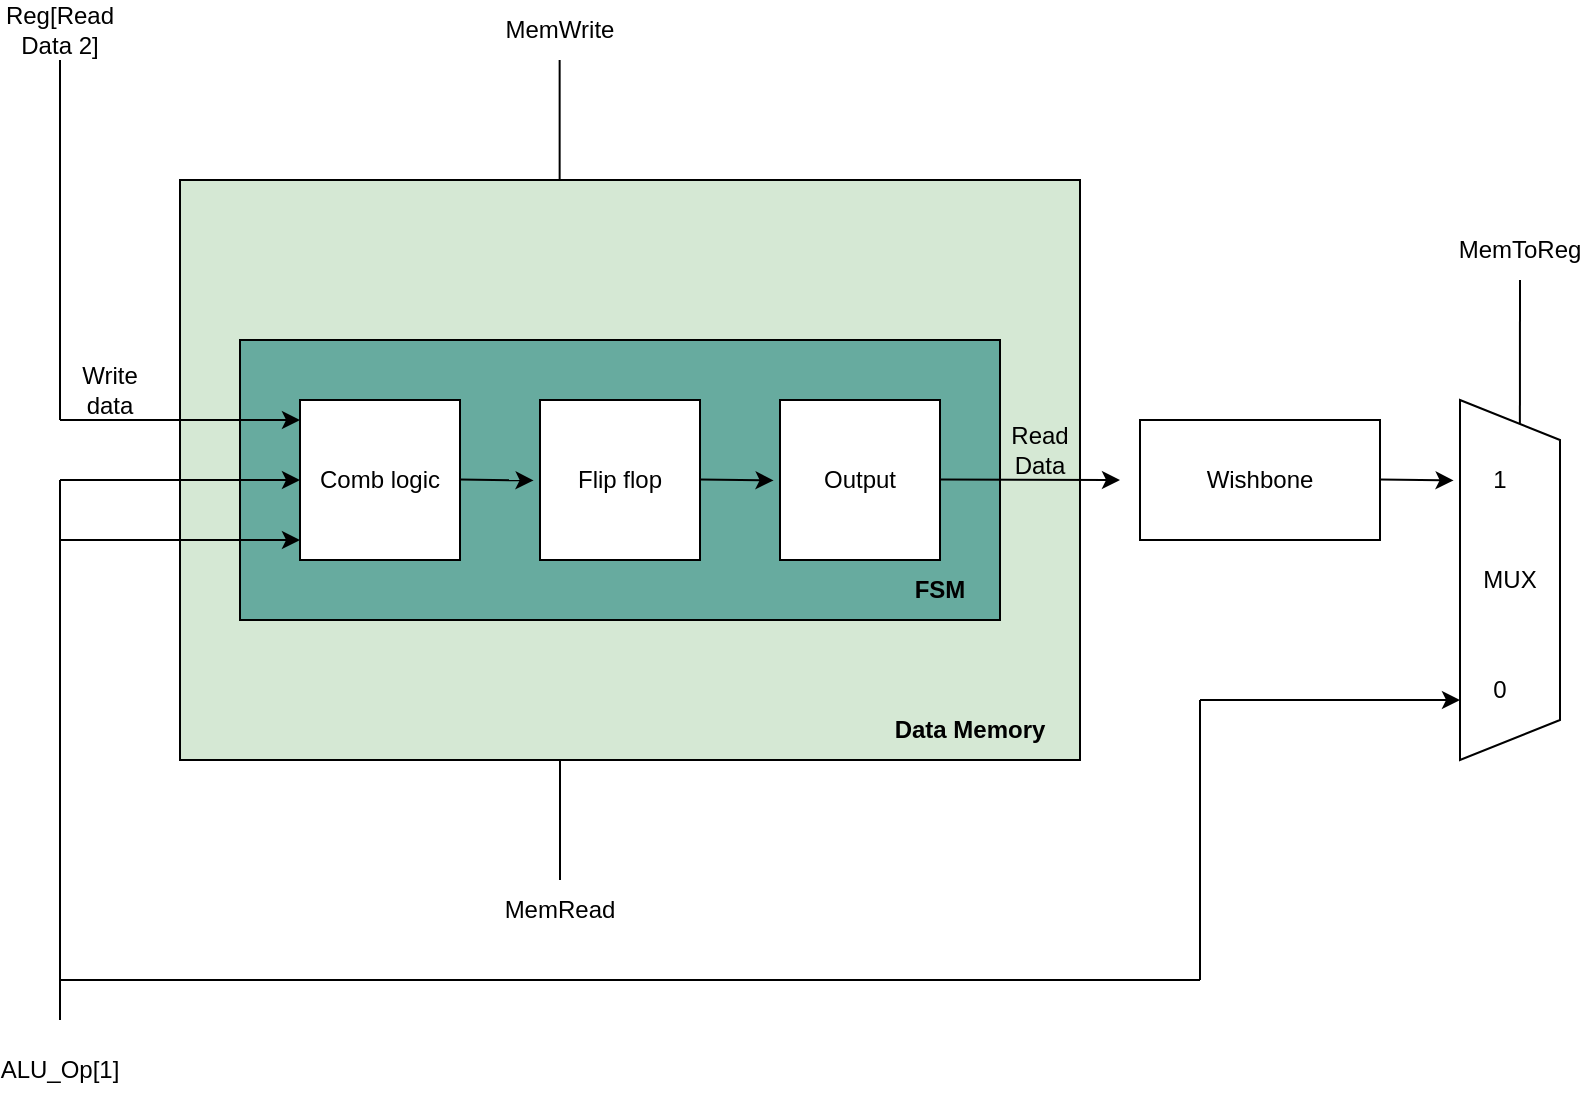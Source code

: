 <mxfile version="24.5.5" type="github">
  <diagram name="Page-1" id="md8SmpztBAXeXUs2XrLH">
    <mxGraphModel dx="802" dy="803" grid="1" gridSize="10" guides="1" tooltips="1" connect="1" arrows="1" fold="1" page="1" pageScale="1" pageWidth="850" pageHeight="1100" math="0" shadow="0">
      <root>
        <mxCell id="0" />
        <mxCell id="1" parent="0" />
        <mxCell id="D04FGHXcS4jqbybdASdp-24" value="" style="rounded=0;whiteSpace=wrap;html=1;fillColor=#D5E8D4;strokeColor=#000000;" vertex="1" parent="1">
          <mxGeometry x="130" y="170" width="450" height="290" as="geometry" />
        </mxCell>
        <mxCell id="D04FGHXcS4jqbybdASdp-25" value="" style="rounded=0;whiteSpace=wrap;html=1;strokeColor=#000000;fillColor=#67AB9F;" vertex="1" parent="1">
          <mxGeometry x="160" y="250" width="380" height="140" as="geometry" />
        </mxCell>
        <mxCell id="D04FGHXcS4jqbybdASdp-26" value="Comb&lt;span style=&quot;color: rgba(0, 0, 0, 0); font-family: monospace; font-size: 0px; text-align: start; text-wrap: nowrap;&quot;&gt;%3CmxGraphModel%3E%3Croot%3E%3CmxCell%20id%3D%220%22%2F%3E%3CmxCell%20id%3D%221%22%20parent%3D%220%22%2F%3E%3CmxCell%20id%3D%222%22%20value%3D%22%26lt%3Bp%20style%3D%26quot%3Bline-height%3A%20120%25%3B%26quot%3B%26gt%3BRead%20or%20write%20data%26lt%3B%2Fp%26gt%3B%22%20style%3D%22text%3Bhtml%3D1%3Balign%3Dcenter%3BverticalAlign%3Dmiddle%3BwhiteSpace%3Dwrap%3Brounded%3D0%3B%22%20vertex%3D%221%22%20parent%3D%221%22%3E%3CmxGeometry%20x%3D%22460%22%20y%3D%22490%22%20width%3D%2270%22%20height%3D%2230%22%20as%3D%22geometry%22%2F%3E%3C%2FmxCell%3E%3C%2Froot%3E%3C%2FmxGraphModel%3E&lt;/span&gt;&amp;nbsp;logic" style="rounded=0;whiteSpace=wrap;html=1;" vertex="1" parent="1">
          <mxGeometry x="190" y="280" width="80" height="80" as="geometry" />
        </mxCell>
        <mxCell id="D04FGHXcS4jqbybdASdp-27" value="Flip flop" style="rounded=0;whiteSpace=wrap;html=1;" vertex="1" parent="1">
          <mxGeometry x="310" y="280" width="80" height="80" as="geometry" />
        </mxCell>
        <mxCell id="D04FGHXcS4jqbybdASdp-28" value="Output" style="rounded=0;whiteSpace=wrap;html=1;" vertex="1" parent="1">
          <mxGeometry x="430" y="280" width="80" height="80" as="geometry" />
        </mxCell>
        <mxCell id="D04FGHXcS4jqbybdASdp-29" value="" style="endArrow=classic;html=1;rounded=0;entryX=-0.04;entryY=0.506;entryDx=0;entryDy=0;entryPerimeter=0;" edge="1" parent="1">
          <mxGeometry width="50" height="50" relative="1" as="geometry">
            <mxPoint x="270" y="319.76" as="sourcePoint" />
            <mxPoint x="306.8" y="320.24" as="targetPoint" />
          </mxGeometry>
        </mxCell>
        <mxCell id="D04FGHXcS4jqbybdASdp-30" value="" style="endArrow=classic;html=1;rounded=0;entryX=-0.04;entryY=0.506;entryDx=0;entryDy=0;entryPerimeter=0;" edge="1" parent="1">
          <mxGeometry width="50" height="50" relative="1" as="geometry">
            <mxPoint x="390" y="319.76" as="sourcePoint" />
            <mxPoint x="426.8" y="320.24" as="targetPoint" />
          </mxGeometry>
        </mxCell>
        <mxCell id="D04FGHXcS4jqbybdASdp-31" value="" style="endArrow=classic;html=1;rounded=0;" edge="1" parent="1">
          <mxGeometry width="50" height="50" relative="1" as="geometry">
            <mxPoint x="510" y="319.76" as="sourcePoint" />
            <mxPoint x="600" y="320" as="targetPoint" />
          </mxGeometry>
        </mxCell>
        <mxCell id="D04FGHXcS4jqbybdASdp-32" value="Wishbone" style="rounded=0;whiteSpace=wrap;html=1;" vertex="1" parent="1">
          <mxGeometry x="610" y="290" width="120" height="60" as="geometry" />
        </mxCell>
        <mxCell id="D04FGHXcS4jqbybdASdp-33" value="" style="endArrow=classic;html=1;rounded=0;entryX=-0.04;entryY=0.506;entryDx=0;entryDy=0;entryPerimeter=0;" edge="1" parent="1">
          <mxGeometry width="50" height="50" relative="1" as="geometry">
            <mxPoint x="730" y="319.76" as="sourcePoint" />
            <mxPoint x="766.8" y="320.24" as="targetPoint" />
          </mxGeometry>
        </mxCell>
        <mxCell id="D04FGHXcS4jqbybdASdp-34" value="" style="shape=trapezoid;perimeter=trapezoidPerimeter;whiteSpace=wrap;html=1;fixedSize=1;rotation=0;direction=south;" vertex="1" parent="1">
          <mxGeometry x="770" y="280" width="50" height="180" as="geometry" />
        </mxCell>
        <mxCell id="D04FGHXcS4jqbybdASdp-35" value="1" style="text;html=1;align=center;verticalAlign=middle;whiteSpace=wrap;rounded=0;" vertex="1" parent="1">
          <mxGeometry x="760" y="305" width="60" height="30" as="geometry" />
        </mxCell>
        <mxCell id="D04FGHXcS4jqbybdASdp-36" value="0" style="text;html=1;align=center;verticalAlign=middle;whiteSpace=wrap;rounded=0;" vertex="1" parent="1">
          <mxGeometry x="760" y="410" width="60" height="30" as="geometry" />
        </mxCell>
        <mxCell id="D04FGHXcS4jqbybdASdp-37" value="MUX" style="text;html=1;align=center;verticalAlign=middle;whiteSpace=wrap;rounded=0;" vertex="1" parent="1">
          <mxGeometry x="765" y="355" width="60" height="30" as="geometry" />
        </mxCell>
        <mxCell id="D04FGHXcS4jqbybdASdp-38" value="&lt;b&gt;FSM&lt;/b&gt;" style="text;html=1;align=center;verticalAlign=middle;whiteSpace=wrap;rounded=0;" vertex="1" parent="1">
          <mxGeometry x="480" y="360" width="60" height="30" as="geometry" />
        </mxCell>
        <mxCell id="D04FGHXcS4jqbybdASdp-39" value="&lt;b&gt;Data Memory&lt;/b&gt;" style="text;html=1;align=center;verticalAlign=middle;whiteSpace=wrap;rounded=0;" vertex="1" parent="1">
          <mxGeometry x="480" y="430" width="90" height="30" as="geometry" />
        </mxCell>
        <mxCell id="D04FGHXcS4jqbybdASdp-40" value="Read Data" style="text;html=1;align=center;verticalAlign=middle;whiteSpace=wrap;rounded=0;" vertex="1" parent="1">
          <mxGeometry x="540" y="290" width="40" height="30" as="geometry" />
        </mxCell>
        <mxCell id="D04FGHXcS4jqbybdASdp-41" value="" style="endArrow=classic;html=1;rounded=0;" edge="1" parent="1">
          <mxGeometry width="50" height="50" relative="1" as="geometry">
            <mxPoint x="70" y="290" as="sourcePoint" />
            <mxPoint x="190" y="290" as="targetPoint" />
          </mxGeometry>
        </mxCell>
        <mxCell id="D04FGHXcS4jqbybdASdp-42" value="" style="endArrow=none;html=1;rounded=0;" edge="1" parent="1">
          <mxGeometry width="50" height="50" relative="1" as="geometry">
            <mxPoint x="70" y="290" as="sourcePoint" />
            <mxPoint x="70" y="110" as="targetPoint" />
          </mxGeometry>
        </mxCell>
        <mxCell id="D04FGHXcS4jqbybdASdp-43" value="Reg[Read Data 2]" style="text;html=1;align=center;verticalAlign=middle;whiteSpace=wrap;rounded=0;" vertex="1" parent="1">
          <mxGeometry x="40" y="80" width="60" height="30" as="geometry" />
        </mxCell>
        <mxCell id="D04FGHXcS4jqbybdASdp-44" value="Write data" style="text;html=1;align=center;verticalAlign=middle;whiteSpace=wrap;rounded=0;" vertex="1" parent="1">
          <mxGeometry x="70" y="260" width="50" height="30" as="geometry" />
        </mxCell>
        <mxCell id="D04FGHXcS4jqbybdASdp-45" value="" style="endArrow=classic;html=1;rounded=0;" edge="1" parent="1">
          <mxGeometry width="50" height="50" relative="1" as="geometry">
            <mxPoint x="70" y="320" as="sourcePoint" />
            <mxPoint x="190" y="320" as="targetPoint" />
          </mxGeometry>
        </mxCell>
        <mxCell id="D04FGHXcS4jqbybdASdp-48" value="" style="endArrow=classic;html=1;rounded=0;" edge="1" parent="1">
          <mxGeometry width="50" height="50" relative="1" as="geometry">
            <mxPoint x="70" y="350" as="sourcePoint" />
            <mxPoint x="190" y="350" as="targetPoint" />
          </mxGeometry>
        </mxCell>
        <mxCell id="D04FGHXcS4jqbybdASdp-49" value="" style="endArrow=none;html=1;rounded=0;" edge="1" parent="1">
          <mxGeometry width="50" height="50" relative="1" as="geometry">
            <mxPoint x="70" y="590" as="sourcePoint" />
            <mxPoint x="70" y="320" as="targetPoint" />
          </mxGeometry>
        </mxCell>
        <mxCell id="D04FGHXcS4jqbybdASdp-50" value="" style="endArrow=classic;html=1;rounded=0;" edge="1" parent="1">
          <mxGeometry width="50" height="50" relative="1" as="geometry">
            <mxPoint x="640" y="430" as="sourcePoint" />
            <mxPoint x="770" y="430" as="targetPoint" />
          </mxGeometry>
        </mxCell>
        <mxCell id="D04FGHXcS4jqbybdASdp-51" value="" style="endArrow=none;html=1;rounded=0;" edge="1" parent="1">
          <mxGeometry width="50" height="50" relative="1" as="geometry">
            <mxPoint x="640" y="570" as="sourcePoint" />
            <mxPoint x="640" y="430" as="targetPoint" />
          </mxGeometry>
        </mxCell>
        <mxCell id="D04FGHXcS4jqbybdASdp-52" value="" style="endArrow=none;html=1;rounded=0;" edge="1" parent="1">
          <mxGeometry width="50" height="50" relative="1" as="geometry">
            <mxPoint x="70" y="570" as="sourcePoint" />
            <mxPoint x="640" y="570" as="targetPoint" />
          </mxGeometry>
        </mxCell>
        <mxCell id="D04FGHXcS4jqbybdASdp-53" value="ALU_Op[1]" style="text;html=1;align=center;verticalAlign=middle;whiteSpace=wrap;rounded=0;" vertex="1" parent="1">
          <mxGeometry x="40" y="600" width="60" height="30" as="geometry" />
        </mxCell>
        <mxCell id="D04FGHXcS4jqbybdASdp-54" value="" style="endArrow=none;html=1;rounded=0;" edge="1" parent="1">
          <mxGeometry width="50" height="50" relative="1" as="geometry">
            <mxPoint x="320" y="520" as="sourcePoint" />
            <mxPoint x="320" y="460" as="targetPoint" />
          </mxGeometry>
        </mxCell>
        <mxCell id="D04FGHXcS4jqbybdASdp-55" value="MemRead" style="text;html=1;align=center;verticalAlign=middle;whiteSpace=wrap;rounded=0;" vertex="1" parent="1">
          <mxGeometry x="290" y="520" width="60" height="30" as="geometry" />
        </mxCell>
        <mxCell id="D04FGHXcS4jqbybdASdp-56" value="" style="endArrow=none;html=1;rounded=0;" edge="1" parent="1">
          <mxGeometry width="50" height="50" relative="1" as="geometry">
            <mxPoint x="319.82" y="170" as="sourcePoint" />
            <mxPoint x="319.82" y="110" as="targetPoint" />
          </mxGeometry>
        </mxCell>
        <mxCell id="D04FGHXcS4jqbybdASdp-57" value="MemWrite" style="text;html=1;align=center;verticalAlign=middle;whiteSpace=wrap;rounded=0;" vertex="1" parent="1">
          <mxGeometry x="290" y="80" width="60" height="30" as="geometry" />
        </mxCell>
        <mxCell id="D04FGHXcS4jqbybdASdp-58" value="" style="endArrow=none;html=1;rounded=0;exitX=0.067;exitY=0.401;exitDx=0;exitDy=0;exitPerimeter=0;" edge="1" parent="1" source="D04FGHXcS4jqbybdASdp-34">
          <mxGeometry width="50" height="50" relative="1" as="geometry">
            <mxPoint x="800" y="290" as="sourcePoint" />
            <mxPoint x="800" y="220" as="targetPoint" />
          </mxGeometry>
        </mxCell>
        <mxCell id="D04FGHXcS4jqbybdASdp-59" value="MemToReg" style="text;html=1;align=center;verticalAlign=middle;whiteSpace=wrap;rounded=0;" vertex="1" parent="1">
          <mxGeometry x="770" y="190" width="60" height="30" as="geometry" />
        </mxCell>
      </root>
    </mxGraphModel>
  </diagram>
</mxfile>
